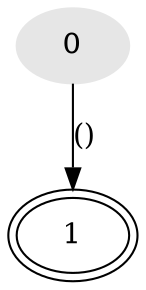 digraph Regex {
_30 [style=filled,color="0 0 .9",peripheries=1,label="0"];
_30 -> _31 [label="()"];
_31 [shape=ellipse,peripheries=2,label="1"];
}
